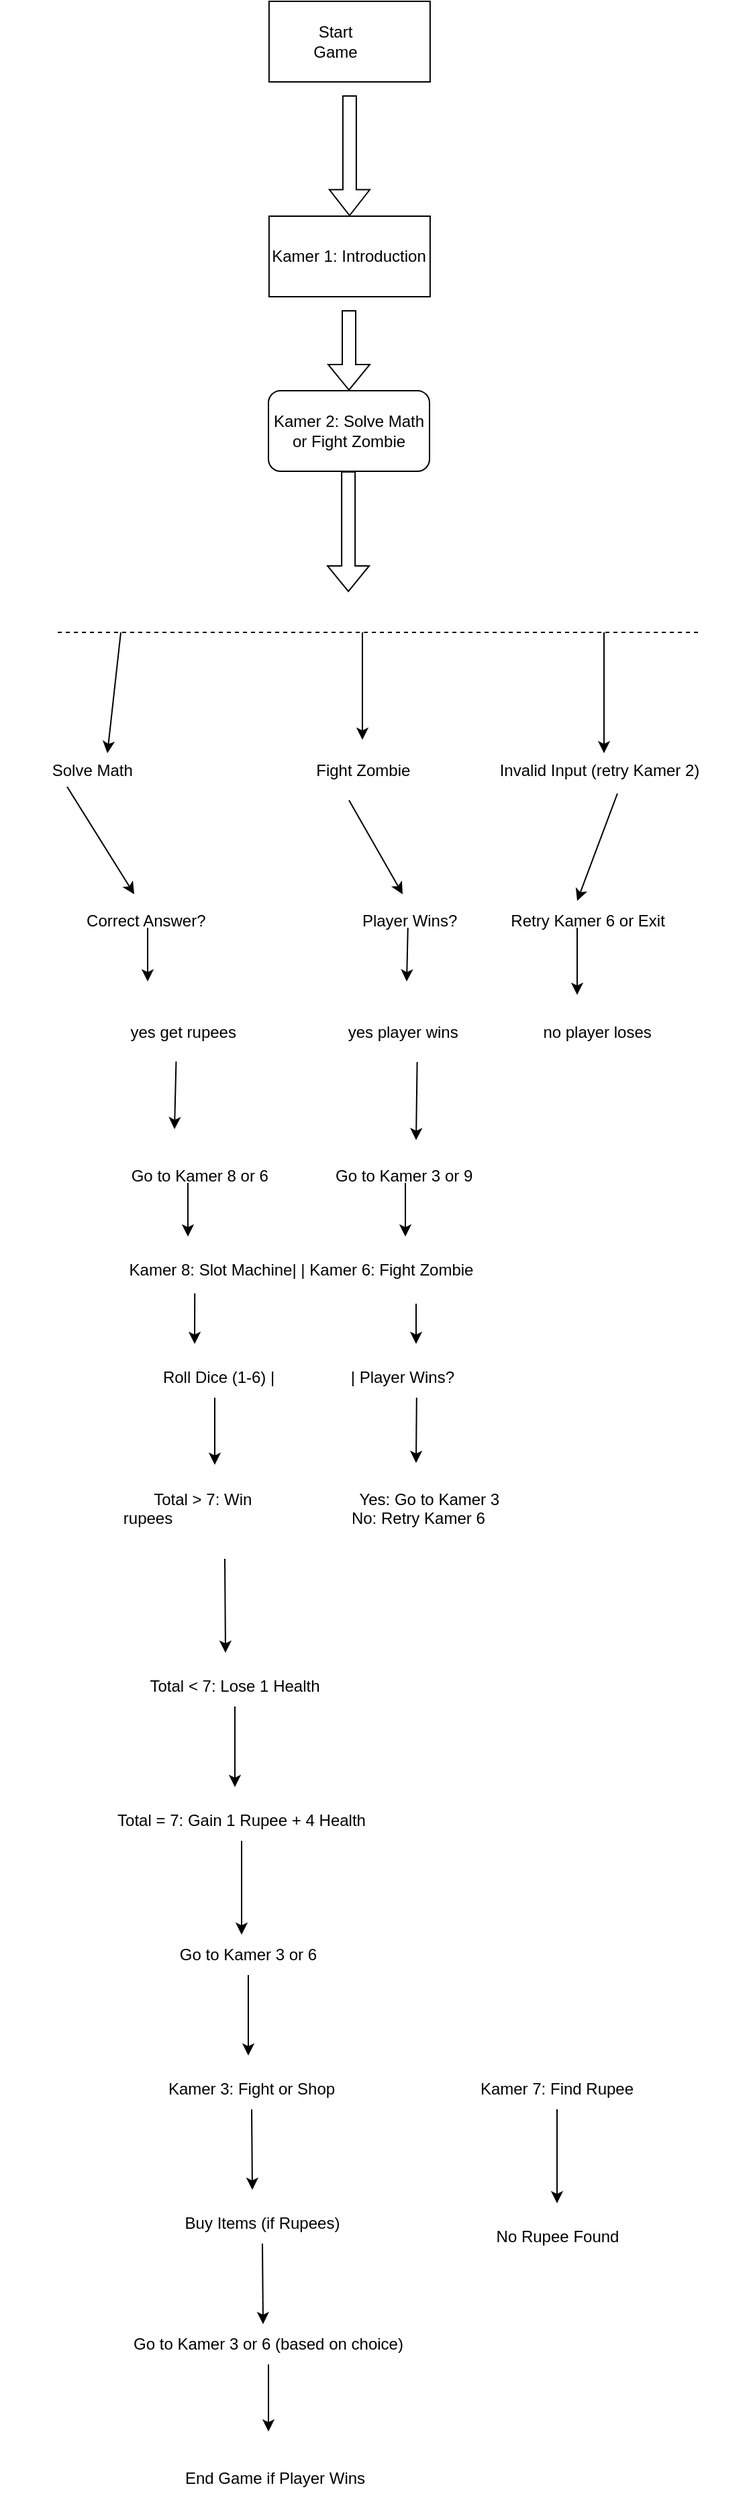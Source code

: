<mxfile version="24.9.1">
  <diagram name="Pagina-1" id="JpfNdnVHHIo1x3PjJASN">
    <mxGraphModel dx="1105" dy="586" grid="1" gridSize="10" guides="1" tooltips="1" connect="1" arrows="1" fold="1" page="1" pageScale="1" pageWidth="827" pageHeight="1169" math="0" shadow="0">
      <root>
        <mxCell id="0" />
        <mxCell id="1" parent="0" />
        <mxCell id="45hrbNh24pvksnxXoReW-7" value="" style="rounded=0;whiteSpace=wrap;html=1;" vertex="1" parent="1">
          <mxGeometry x="310.45" width="120" height="60" as="geometry" />
        </mxCell>
        <mxCell id="45hrbNh24pvksnxXoReW-8" value="&lt;span class=&quot;hljs-string&quot;&gt;Start&lt;/span&gt; &lt;span class=&quot;hljs-string&quot;&gt;Game&lt;/span&gt;" style="text;html=1;align=center;verticalAlign=middle;whiteSpace=wrap;rounded=0;" vertex="1" parent="1">
          <mxGeometry x="330.45" y="15" width="60" height="30" as="geometry" />
        </mxCell>
        <mxCell id="45hrbNh24pvksnxXoReW-11" value="" style="shape=flexArrow;endArrow=classic;html=1;rounded=0;endWidth=19.091;endSize=6.064;exitX=0.75;exitY=1;exitDx=0;exitDy=0;" edge="1" parent="1" target="45hrbNh24pvksnxXoReW-12">
          <mxGeometry width="50" height="50" relative="1" as="geometry">
            <mxPoint x="370.45" y="70" as="sourcePoint" />
            <mxPoint x="370.45" y="150" as="targetPoint" />
          </mxGeometry>
        </mxCell>
        <mxCell id="45hrbNh24pvksnxXoReW-12" value="" style="rounded=0;whiteSpace=wrap;html=1;" vertex="1" parent="1">
          <mxGeometry x="310.45" y="160" width="120" height="60" as="geometry" />
        </mxCell>
        <mxCell id="45hrbNh24pvksnxXoReW-13" value="&lt;span class=&quot;hljs-attr&quot;&gt;Kamer 1:&lt;/span&gt; &lt;span class=&quot;hljs-string&quot;&gt;Introduction&lt;/span&gt;" style="text;html=1;align=center;verticalAlign=middle;whiteSpace=wrap;rounded=0;" vertex="1" parent="1">
          <mxGeometry x="310.45" y="160" width="120" height="60" as="geometry" />
        </mxCell>
        <mxCell id="45hrbNh24pvksnxXoReW-14" value="" style="shape=flexArrow;endArrow=classic;html=1;rounded=0;" edge="1" parent="1" target="45hrbNh24pvksnxXoReW-15">
          <mxGeometry width="50" height="50" relative="1" as="geometry">
            <mxPoint x="370" y="230" as="sourcePoint" />
            <mxPoint x="370" y="320" as="targetPoint" />
          </mxGeometry>
        </mxCell>
        <mxCell id="45hrbNh24pvksnxXoReW-15" value="&lt;span class=&quot;hljs-attr&quot;&gt;Kamer 2:&lt;/span&gt; &lt;span class=&quot;hljs-string&quot;&gt;Solve&lt;/span&gt; &lt;span class=&quot;hljs-string&quot;&gt;Math&lt;/span&gt; &lt;span class=&quot;hljs-string&quot;&gt;or&lt;/span&gt; &lt;span class=&quot;hljs-string&quot;&gt;Fight&lt;/span&gt; &lt;span class=&quot;hljs-string&quot;&gt;Zombie&lt;/span&gt;" style="rounded=1;whiteSpace=wrap;html=1;" vertex="1" parent="1">
          <mxGeometry x="310.0" y="290" width="120" height="60" as="geometry" />
        </mxCell>
        <mxCell id="45hrbNh24pvksnxXoReW-17" value="" style="shape=flexArrow;endArrow=classic;html=1;rounded=0;" edge="1" parent="1">
          <mxGeometry width="50" height="50" relative="1" as="geometry">
            <mxPoint x="369.55" y="350" as="sourcePoint" />
            <mxPoint x="369.55" y="440" as="targetPoint" />
          </mxGeometry>
        </mxCell>
        <mxCell id="45hrbNh24pvksnxXoReW-18" value="" style="endArrow=none;dashed=1;html=1;rounded=0;" edge="1" parent="1">
          <mxGeometry width="50" height="50" relative="1" as="geometry">
            <mxPoint x="630" y="470" as="sourcePoint" />
            <mxPoint x="150" y="470" as="targetPoint" />
          </mxGeometry>
        </mxCell>
        <mxCell id="45hrbNh24pvksnxXoReW-21" value="&lt;span class=&quot;hljs-string&quot;&gt;Solve&lt;/span&gt; &lt;span class=&quot;hljs-string&quot;&gt;Math&amp;nbsp; &amp;nbsp; &amp;nbsp; &amp;nbsp; &amp;nbsp; &amp;nbsp; &amp;nbsp; &amp;nbsp; &amp;nbsp; &amp;nbsp; &amp;nbsp; &amp;nbsp; &amp;nbsp; &amp;nbsp; &amp;nbsp; &amp;nbsp; &amp;nbsp; &amp;nbsp; &amp;nbsp; &amp;nbsp;&amp;nbsp;&lt;/span&gt;           &lt;span class=&quot;hljs-string&quot;&gt;Fight&lt;/span&gt; &lt;span class=&quot;hljs-string&quot;&gt;Zombie&amp;nbsp; &amp;nbsp; &amp;nbsp; &amp;nbsp; &amp;nbsp; &amp;nbsp; &amp;nbsp; &amp;nbsp; &amp;nbsp; &amp;nbsp;&lt;/span&gt;        &lt;span class=&quot;hljs-string&quot;&gt;Invalid&lt;/span&gt; &lt;span class=&quot;hljs-string&quot;&gt;Input&lt;/span&gt; &lt;span class=&quot;hljs-string&quot;&gt;(retry&lt;/span&gt; &lt;span class=&quot;hljs-string&quot;&gt;Kamer&lt;/span&gt; &lt;span class=&quot;hljs-number&quot;&gt;2&lt;/span&gt;&lt;span class=&quot;hljs-string&quot;&gt;)&lt;/span&gt;" style="text;html=1;align=center;verticalAlign=middle;whiteSpace=wrap;rounded=0;" vertex="1" parent="1">
          <mxGeometry x="140" y="550" width="500" height="45" as="geometry" />
        </mxCell>
        <mxCell id="45hrbNh24pvksnxXoReW-22" value="" style="endArrow=classic;html=1;rounded=0;" edge="1" parent="1">
          <mxGeometry width="50" height="50" relative="1" as="geometry">
            <mxPoint x="200" y="470" as="sourcePoint" />
            <mxPoint x="190" y="560" as="targetPoint" />
          </mxGeometry>
        </mxCell>
        <mxCell id="45hrbNh24pvksnxXoReW-23" value="" style="endArrow=classic;html=1;rounded=0;" edge="1" parent="1">
          <mxGeometry width="50" height="50" relative="1" as="geometry">
            <mxPoint x="380" y="470" as="sourcePoint" />
            <mxPoint x="380" y="550" as="targetPoint" />
          </mxGeometry>
        </mxCell>
        <mxCell id="45hrbNh24pvksnxXoReW-24" value="" style="endArrow=classic;html=1;rounded=0;" edge="1" parent="1">
          <mxGeometry width="50" height="50" relative="1" as="geometry">
            <mxPoint x="560" y="470" as="sourcePoint" />
            <mxPoint x="560" y="560" as="targetPoint" />
          </mxGeometry>
        </mxCell>
        <mxCell id="45hrbNh24pvksnxXoReW-25" value="&lt;span class=&quot;hljs-string&quot;&gt;Correct&lt;/span&gt; &lt;span class=&quot;hljs-string&quot;&gt;Answer?&amp;nbsp; &amp;nbsp; &amp;nbsp; &amp;nbsp; &amp;nbsp; &amp;nbsp; &amp;nbsp; &amp;nbsp; &amp;nbsp; &amp;nbsp; &amp;nbsp; &amp;nbsp; &amp;nbsp; &amp;nbsp; &amp;nbsp; &amp;nbsp; &amp;nbsp;&amp;nbsp;&lt;/span&gt;        &lt;span class=&quot;hljs-string&quot;&gt;Player&lt;/span&gt; &lt;span class=&quot;hljs-string&quot;&gt;Wins?&amp;nbsp; &amp;nbsp; &amp;nbsp; &amp;nbsp; &amp;nbsp; &amp;nbsp;&lt;/span&gt;&amp;nbsp;&lt;span class=&quot;hljs-string&quot;&gt;Retry&lt;/span&gt; &lt;span class=&quot;hljs-string&quot;&gt;Kamer&lt;/span&gt; &lt;span class=&quot;hljs-number&quot;&gt;6&lt;/span&gt; &lt;span class=&quot;hljs-string&quot;&gt;or&lt;/span&gt; &lt;span class=&quot;hljs-string&quot;&gt;Exit&lt;/span&gt;" style="text;html=1;align=center;verticalAlign=middle;whiteSpace=wrap;rounded=0;" vertex="1" parent="1">
          <mxGeometry x="110" y="670" width="560" height="30" as="geometry" />
        </mxCell>
        <mxCell id="45hrbNh24pvksnxXoReW-26" value="" style="endArrow=classic;html=1;rounded=0;" edge="1" parent="1">
          <mxGeometry width="50" height="50" relative="1" as="geometry">
            <mxPoint x="370" y="595" as="sourcePoint" />
            <mxPoint x="410" y="665" as="targetPoint" />
          </mxGeometry>
        </mxCell>
        <mxCell id="45hrbNh24pvksnxXoReW-27" value="" style="endArrow=classic;html=1;rounded=0;" edge="1" parent="1">
          <mxGeometry width="50" height="50" relative="1" as="geometry">
            <mxPoint x="570" y="590" as="sourcePoint" />
            <mxPoint x="540" y="670" as="targetPoint" />
          </mxGeometry>
        </mxCell>
        <mxCell id="45hrbNh24pvksnxXoReW-28" value="" style="endArrow=classic;html=1;rounded=0;" edge="1" parent="1">
          <mxGeometry width="50" height="50" relative="1" as="geometry">
            <mxPoint x="160" y="585" as="sourcePoint" />
            <mxPoint x="210" y="665" as="targetPoint" />
          </mxGeometry>
        </mxCell>
        <mxCell id="45hrbNh24pvksnxXoReW-29" value="" style="endArrow=classic;html=1;rounded=0;" edge="1" parent="1">
          <mxGeometry width="50" height="50" relative="1" as="geometry">
            <mxPoint x="220" y="690" as="sourcePoint" />
            <mxPoint x="220" y="730" as="targetPoint" />
          </mxGeometry>
        </mxCell>
        <mxCell id="45hrbNh24pvksnxXoReW-30" value="" style="endArrow=classic;html=1;rounded=0;exitX=0.448;exitY=1.03;exitDx=0;exitDy=0;exitPerimeter=0;" edge="1" parent="1">
          <mxGeometry width="50" height="50" relative="1" as="geometry">
            <mxPoint x="413.88" y="690.0" as="sourcePoint" />
            <mxPoint x="413" y="730" as="targetPoint" />
          </mxGeometry>
        </mxCell>
        <mxCell id="45hrbNh24pvksnxXoReW-31" value="" style="endArrow=classic;html=1;rounded=0;" edge="1" parent="1">
          <mxGeometry width="50" height="50" relative="1" as="geometry">
            <mxPoint x="540" y="690" as="sourcePoint" />
            <mxPoint x="540" y="740" as="targetPoint" />
          </mxGeometry>
        </mxCell>
        <mxCell id="45hrbNh24pvksnxXoReW-32" value="yes get rupees&amp;nbsp; &amp;nbsp; &amp;nbsp; &amp;nbsp; &amp;nbsp; &amp;nbsp; &amp;nbsp; &amp;nbsp; &amp;nbsp; &amp;nbsp; &amp;nbsp; &amp;nbsp; &amp;nbsp;yes player wins&amp;nbsp; &amp;nbsp; &amp;nbsp; &amp;nbsp; &amp;nbsp; &amp;nbsp; &amp;nbsp; &amp;nbsp; &amp;nbsp; &amp;nbsp;no player loses&amp;nbsp; &amp;nbsp; &amp;nbsp; &amp;nbsp; &amp;nbsp; &amp;nbsp; &amp;nbsp; &amp;nbsp; &amp;nbsp; &amp;nbsp; &amp;nbsp; &amp;nbsp; &amp;nbsp; &amp;nbsp; &amp;nbsp; &amp;nbsp; &amp;nbsp; &amp;nbsp; &amp;nbsp; &amp;nbsp; &amp;nbsp; &amp;nbsp; &amp;nbsp;&amp;nbsp;" style="text;html=1;align=center;verticalAlign=middle;whiteSpace=wrap;rounded=0;" vertex="1" parent="1">
          <mxGeometry x="203" y="760" width="420" height="30" as="geometry" />
        </mxCell>
        <mxCell id="45hrbNh24pvksnxXoReW-33" value="" style="endArrow=classic;html=1;rounded=0;exitX=0.091;exitY=0.988;exitDx=0;exitDy=0;exitPerimeter=0;" edge="1" parent="1" source="45hrbNh24pvksnxXoReW-32">
          <mxGeometry width="50" height="50" relative="1" as="geometry">
            <mxPoint x="190" y="890" as="sourcePoint" />
            <mxPoint x="240" y="840" as="targetPoint" />
          </mxGeometry>
        </mxCell>
        <mxCell id="45hrbNh24pvksnxXoReW-34" value="" style="endArrow=classic;html=1;rounded=0;exitX=0.59;exitY=1.061;exitDx=0;exitDy=0;exitPerimeter=0;" edge="1" parent="1">
          <mxGeometry width="50" height="50" relative="1" as="geometry">
            <mxPoint x="420.8" y="790.0" as="sourcePoint" />
            <mxPoint x="420" y="848.17" as="targetPoint" />
          </mxGeometry>
        </mxCell>
        <mxCell id="45hrbNh24pvksnxXoReW-35" value="&lt;span class=&quot;hljs-string&quot;&gt;Go&lt;/span&gt; &lt;span class=&quot;hljs-string&quot;&gt;to&lt;/span&gt; &lt;span class=&quot;hljs-string&quot;&gt;Kamer&lt;/span&gt; &lt;span class=&quot;hljs-number&quot;&gt;8&lt;/span&gt; &lt;span class=&quot;hljs-string&quot;&gt;or&lt;/span&gt; &lt;span class=&quot;hljs-number&quot;&gt;6&lt;/span&gt;&amp;nbsp; &amp;nbsp; &amp;nbsp; &amp;nbsp; &amp;nbsp; &amp;nbsp; &amp;nbsp; &amp;nbsp;&lt;span class=&quot;hljs-string&quot;&gt;Go&lt;/span&gt; &lt;span class=&quot;hljs-string&quot;&gt;to&lt;/span&gt; &lt;span class=&quot;hljs-string&quot;&gt;Kamer&lt;/span&gt; &lt;span class=&quot;hljs-number&quot;&gt;3&lt;/span&gt; &lt;span class=&quot;hljs-string&quot;&gt;or&lt;/span&gt; &lt;span class=&quot;hljs-number&quot;&gt;9&lt;/span&gt;" style="text;html=1;align=center;verticalAlign=middle;whiteSpace=wrap;rounded=0;" vertex="1" parent="1">
          <mxGeometry x="200" y="860" width="270" height="30" as="geometry" />
        </mxCell>
        <mxCell id="45hrbNh24pvksnxXoReW-38" value="" style="endArrow=classic;html=1;rounded=0;" edge="1" parent="1">
          <mxGeometry width="50" height="50" relative="1" as="geometry">
            <mxPoint x="250" y="880" as="sourcePoint" />
            <mxPoint x="250" y="920" as="targetPoint" />
          </mxGeometry>
        </mxCell>
        <mxCell id="45hrbNh24pvksnxXoReW-39" value="" style="endArrow=classic;html=1;rounded=0;" edge="1" parent="1">
          <mxGeometry width="50" height="50" relative="1" as="geometry">
            <mxPoint x="412" y="880" as="sourcePoint" />
            <mxPoint x="412" y="920" as="targetPoint" />
          </mxGeometry>
        </mxCell>
        <mxCell id="45hrbNh24pvksnxXoReW-40" value="&lt;span class=&quot;hljs-attr&quot;&gt;Kamer 8:&lt;/span&gt; &lt;span class=&quot;hljs-string&quot;&gt;Slot&lt;/span&gt; &lt;span class=&quot;hljs-string&quot;&gt;Machine|&lt;/span&gt;   &lt;span class=&quot;hljs-string&quot;&gt;|&lt;/span&gt; &lt;span class=&quot;hljs-attr&quot;&gt;Kamer 6:&lt;/span&gt; &lt;span class=&quot;hljs-string&quot;&gt;Fight&lt;/span&gt; &lt;span class=&quot;hljs-string&quot;&gt;Zombie&lt;/span&gt;" style="text;html=1;align=center;verticalAlign=middle;whiteSpace=wrap;rounded=0;" vertex="1" parent="1">
          <mxGeometry x="202.28" y="930" width="265.45" height="30" as="geometry" />
        </mxCell>
        <mxCell id="45hrbNh24pvksnxXoReW-41" value="" style="endArrow=classic;html=1;rounded=0;" edge="1" parent="1">
          <mxGeometry width="50" height="50" relative="1" as="geometry">
            <mxPoint x="420" y="970" as="sourcePoint" />
            <mxPoint x="420" y="1000" as="targetPoint" />
          </mxGeometry>
        </mxCell>
        <mxCell id="45hrbNh24pvksnxXoReW-42" value="" style="endArrow=classic;html=1;rounded=0;exitX=0.199;exitY=1.074;exitDx=0;exitDy=0;exitPerimeter=0;" edge="1" parent="1" source="45hrbNh24pvksnxXoReW-40">
          <mxGeometry width="50" height="50" relative="1" as="geometry">
            <mxPoint x="210" y="1060" as="sourcePoint" />
            <mxPoint x="255" y="1000" as="targetPoint" />
          </mxGeometry>
        </mxCell>
        <mxCell id="45hrbNh24pvksnxXoReW-43" value="&lt;span class=&quot;hljs-string&quot;&gt;Roll&lt;/span&gt; &lt;span class=&quot;hljs-string&quot;&gt;Dice&lt;/span&gt; &lt;span class=&quot;hljs-string&quot;&gt;(1-6)&lt;/span&gt;   &lt;span class=&quot;hljs-string&quot;&gt;|&amp;nbsp; &amp;nbsp; &amp;nbsp; &amp;nbsp; &amp;nbsp; &amp;nbsp; &amp;nbsp; &amp;nbsp;&amp;nbsp;&lt;/span&gt;&amp;nbsp;&lt;span class=&quot;hljs-string&quot;&gt;|&lt;/span&gt; &lt;span class=&quot;hljs-string&quot;&gt;Player&lt;/span&gt; &lt;span class=&quot;hljs-string&quot;&gt;Wins?&lt;/span&gt;" style="text;html=1;align=center;verticalAlign=middle;whiteSpace=wrap;rounded=0;" vertex="1" parent="1">
          <mxGeometry x="140" y="1010" width="400" height="30" as="geometry" />
        </mxCell>
        <mxCell id="45hrbNh24pvksnxXoReW-46" value="" style="endArrow=classic;html=1;rounded=0;exitX=0.776;exitY=1.046;exitDx=0;exitDy=0;exitPerimeter=0;" edge="1" parent="1">
          <mxGeometry width="50" height="50" relative="1" as="geometry">
            <mxPoint x="420.4" y="1040.0" as="sourcePoint" />
            <mxPoint x="420" y="1088.62" as="targetPoint" />
          </mxGeometry>
        </mxCell>
        <mxCell id="45hrbNh24pvksnxXoReW-47" value="" style="endArrow=classic;html=1;rounded=0;" edge="1" parent="1">
          <mxGeometry width="50" height="50" relative="1" as="geometry">
            <mxPoint x="270" y="1040" as="sourcePoint" />
            <mxPoint x="270" y="1090" as="targetPoint" />
          </mxGeometry>
        </mxCell>
        <mxCell id="45hrbNh24pvksnxXoReW-48" value="&lt;span class=&quot;hljs-string&quot;&gt;Total&lt;/span&gt; &lt;span class=&quot;hljs-string&quot;&gt;&amp;gt;&lt;/span&gt; &lt;span class=&quot;hljs-attr&quot;&gt;7:&lt;/span&gt; &lt;span class=&quot;hljs-string&quot;&gt;Win&amp;nbsp; &amp;nbsp; &amp;nbsp; &amp;nbsp; &amp;nbsp; &amp;nbsp; &amp;nbsp; &amp;nbsp; &amp;nbsp; &amp;nbsp; &amp;nbsp; &amp;nbsp;&amp;nbsp;&lt;span class=&quot;hljs-attr&quot;&gt;Yes:&lt;/span&gt; &lt;span class=&quot;hljs-string&quot;&gt;Go&lt;/span&gt; &lt;span class=&quot;hljs-string&quot;&gt;to&lt;/span&gt; &lt;span class=&quot;hljs-string&quot;&gt;Kamer&lt;/span&gt; &lt;span class=&quot;hljs-number&quot;&gt;3&lt;/span&gt;&amp;nbsp;&lt;/span&gt;&lt;div&gt;&lt;span style=&quot;background-color: initial;&quot;&gt;rupees&amp;nbsp; &amp;nbsp; &amp;nbsp; &amp;nbsp; &amp;nbsp; &amp;nbsp; &amp;nbsp; &amp;nbsp; &amp;nbsp; &amp;nbsp; &amp;nbsp; &amp;nbsp; &amp;nbsp; &amp;nbsp; &amp;nbsp; &amp;nbsp; &amp;nbsp; &amp;nbsp; &amp;nbsp; &amp;nbsp;&amp;nbsp;&lt;/span&gt;&lt;span style=&quot;background-color: initial;&quot; class=&quot;hljs-attr&quot;&gt;No:&lt;/span&gt;&lt;span style=&quot;background-color: initial;&quot;&gt; &lt;/span&gt;&lt;span style=&quot;background-color: initial;&quot; class=&quot;hljs-string&quot;&gt;Retry&lt;/span&gt;&lt;span style=&quot;background-color: initial;&quot;&gt; &lt;/span&gt;&lt;span style=&quot;background-color: initial;&quot; class=&quot;hljs-string&quot;&gt;Kamer&lt;/span&gt;&lt;span style=&quot;background-color: initial;&quot;&gt; &lt;/span&gt;&lt;span style=&quot;background-color: initial;&quot; class=&quot;hljs-number&quot;&gt;6&lt;/span&gt;&lt;span style=&quot;background-color: initial;&quot;&gt;&amp;nbsp; &amp;nbsp; &amp;nbsp; &amp;nbsp; &amp;nbsp; &amp;nbsp; &amp;nbsp; &amp;nbsp; &amp;nbsp; &amp;nbsp;&amp;nbsp;&lt;/span&gt;&lt;/div&gt;" style="text;html=1;align=center;verticalAlign=middle;whiteSpace=wrap;rounded=0;" vertex="1" parent="1">
          <mxGeometry x="200" y="1100" width="310" height="60" as="geometry" />
        </mxCell>
        <mxCell id="45hrbNh24pvksnxXoReW-51" value="" style="endArrow=classic;html=1;rounded=0;exitX=0.25;exitY=1;exitDx=0;exitDy=0;" edge="1" parent="1" source="45hrbNh24pvksnxXoReW-48">
          <mxGeometry width="50" height="50" relative="1" as="geometry">
            <mxPoint x="230" y="1240" as="sourcePoint" />
            <mxPoint x="278" y="1230" as="targetPoint" />
          </mxGeometry>
        </mxCell>
        <mxCell id="45hrbNh24pvksnxXoReW-53" value="&lt;span class=&quot;hljs-string&quot;&gt;Total&lt;/span&gt; &lt;span class=&quot;hljs-string&quot;&gt;&amp;lt;&lt;/span&gt; &lt;span class=&quot;hljs-attr&quot;&gt;7:&lt;/span&gt; &lt;span class=&quot;hljs-string&quot;&gt;Lose&lt;/span&gt; &lt;span class=&quot;hljs-number&quot;&gt;1&lt;/span&gt; &lt;span class=&quot;hljs-string&quot;&gt;Health&lt;/span&gt;" style="text;html=1;align=center;verticalAlign=middle;whiteSpace=wrap;rounded=0;" vertex="1" parent="1">
          <mxGeometry x="200" y="1240" width="170" height="30" as="geometry" />
        </mxCell>
        <mxCell id="45hrbNh24pvksnxXoReW-55" value="" style="endArrow=classic;html=1;rounded=0;exitX=0.5;exitY=1;exitDx=0;exitDy=0;" edge="1" parent="1" source="45hrbNh24pvksnxXoReW-53">
          <mxGeometry width="50" height="50" relative="1" as="geometry">
            <mxPoint x="250" y="1380" as="sourcePoint" />
            <mxPoint x="285" y="1330" as="targetPoint" />
          </mxGeometry>
        </mxCell>
        <mxCell id="45hrbNh24pvksnxXoReW-56" value="&lt;span class=&quot;hljs-string&quot;&gt;Total&lt;/span&gt; &lt;span class=&quot;hljs-string&quot;&gt;=&lt;/span&gt; &lt;span class=&quot;hljs-attr&quot;&gt;7:&lt;/span&gt; &lt;span class=&quot;hljs-string&quot;&gt;Gain&lt;/span&gt; &lt;span class=&quot;hljs-number&quot;&gt;1&lt;/span&gt; &lt;span class=&quot;hljs-string&quot;&gt;Rupee&lt;/span&gt; &lt;span class=&quot;hljs-string&quot;&gt;+&lt;/span&gt; &lt;span class=&quot;hljs-number&quot;&gt;4&lt;/span&gt; &lt;span class=&quot;hljs-string&quot;&gt;Health&lt;/span&gt;" style="text;html=1;align=center;verticalAlign=middle;whiteSpace=wrap;rounded=0;" vertex="1" parent="1">
          <mxGeometry x="180" y="1340" width="220" height="30" as="geometry" />
        </mxCell>
        <mxCell id="45hrbNh24pvksnxXoReW-57" value="" style="endArrow=classic;html=1;rounded=0;exitX=0.5;exitY=1;exitDx=0;exitDy=0;" edge="1" parent="1" source="45hrbNh24pvksnxXoReW-56">
          <mxGeometry width="50" height="50" relative="1" as="geometry">
            <mxPoint x="265" y="1480" as="sourcePoint" />
            <mxPoint x="290" y="1440" as="targetPoint" />
          </mxGeometry>
        </mxCell>
        <mxCell id="45hrbNh24pvksnxXoReW-58" value="&lt;span class=&quot;hljs-string&quot;&gt;Go&lt;/span&gt; &lt;span class=&quot;hljs-string&quot;&gt;to&lt;/span&gt; &lt;span class=&quot;hljs-string&quot;&gt;Kamer&lt;/span&gt; &lt;span class=&quot;hljs-number&quot;&gt;3&lt;/span&gt; &lt;span class=&quot;hljs-string&quot;&gt;or&lt;/span&gt; &lt;span class=&quot;hljs-number&quot;&gt;6&lt;/span&gt;" style="text;html=1;align=center;verticalAlign=middle;whiteSpace=wrap;rounded=0;" vertex="1" parent="1">
          <mxGeometry x="140" y="1440" width="310" height="30" as="geometry" />
        </mxCell>
        <mxCell id="45hrbNh24pvksnxXoReW-59" value="" style="endArrow=classic;html=1;rounded=0;exitX=0.5;exitY=1;exitDx=0;exitDy=0;" edge="1" parent="1" source="45hrbNh24pvksnxXoReW-58">
          <mxGeometry width="50" height="50" relative="1" as="geometry">
            <mxPoint x="250" y="1630" as="sourcePoint" />
            <mxPoint x="295" y="1530" as="targetPoint" />
          </mxGeometry>
        </mxCell>
        <mxCell id="45hrbNh24pvksnxXoReW-60" value="&lt;span class=&quot;hljs-attr&quot;&gt;Kamer 3:&lt;/span&gt; &lt;span class=&quot;hljs-string&quot;&gt;Fight&lt;/span&gt; &lt;span class=&quot;hljs-string&quot;&gt;or&lt;/span&gt; &lt;span class=&quot;hljs-string&quot;&gt;Shop&lt;/span&gt;" style="text;html=1;align=center;verticalAlign=middle;whiteSpace=wrap;rounded=0;" vertex="1" parent="1">
          <mxGeometry x="180" y="1540" width="235" height="30" as="geometry" />
        </mxCell>
        <mxCell id="45hrbNh24pvksnxXoReW-61" value="&lt;span class=&quot;hljs-attr&quot;&gt;Kamer 7:&lt;/span&gt; &lt;span class=&quot;hljs-string&quot;&gt;Find&lt;/span&gt; &lt;span class=&quot;hljs-string&quot;&gt;Rupee&lt;/span&gt;" style="text;html=1;align=center;verticalAlign=middle;whiteSpace=wrap;rounded=0;" vertex="1" parent="1">
          <mxGeometry x="410" y="1540" width="230" height="30" as="geometry" />
        </mxCell>
        <mxCell id="45hrbNh24pvksnxXoReW-62" value="" style="endArrow=classic;html=1;rounded=0;exitX=0.5;exitY=1;exitDx=0;exitDy=0;" edge="1" parent="1" source="45hrbNh24pvksnxXoReW-61">
          <mxGeometry width="50" height="50" relative="1" as="geometry">
            <mxPoint x="480" y="1660" as="sourcePoint" />
            <mxPoint x="525" y="1640" as="targetPoint" />
          </mxGeometry>
        </mxCell>
        <mxCell id="45hrbNh24pvksnxXoReW-63" value="" style="endArrow=classic;html=1;rounded=0;exitX=0.5;exitY=1;exitDx=0;exitDy=0;" edge="1" parent="1" source="45hrbNh24pvksnxXoReW-60">
          <mxGeometry width="50" height="50" relative="1" as="geometry">
            <mxPoint x="260.45" y="1680" as="sourcePoint" />
            <mxPoint x="298" y="1630" as="targetPoint" />
          </mxGeometry>
        </mxCell>
        <mxCell id="45hrbNh24pvksnxXoReW-64" value="&lt;span class=&quot;hljs-string&quot;&gt;Buy&lt;/span&gt; &lt;span class=&quot;hljs-string&quot;&gt;Items&lt;/span&gt; &lt;span class=&quot;hljs-string&quot;&gt;(if&lt;/span&gt; &lt;span class=&quot;hljs-string&quot;&gt;Rupees)&lt;/span&gt;" style="text;html=1;align=center;verticalAlign=middle;whiteSpace=wrap;rounded=0;" vertex="1" parent="1">
          <mxGeometry x="203" y="1640" width="205" height="30" as="geometry" />
        </mxCell>
        <mxCell id="45hrbNh24pvksnxXoReW-65" value="&lt;span class=&quot;hljs-literal&quot;&gt;No&lt;/span&gt; &lt;span class=&quot;hljs-string&quot;&gt;Rupee&lt;/span&gt; &lt;span class=&quot;hljs-string&quot;&gt;Found&lt;/span&gt;" style="text;html=1;align=center;verticalAlign=middle;whiteSpace=wrap;rounded=0;" vertex="1" parent="1">
          <mxGeometry x="422.5" y="1650" width="205" height="30" as="geometry" />
        </mxCell>
        <mxCell id="45hrbNh24pvksnxXoReW-66" value="" style="endArrow=classic;html=1;rounded=0;exitX=0.5;exitY=1;exitDx=0;exitDy=0;" edge="1" parent="1" source="45hrbNh24pvksnxXoReW-64">
          <mxGeometry width="50" height="50" relative="1" as="geometry">
            <mxPoint x="270" y="1760" as="sourcePoint" />
            <mxPoint x="306" y="1730" as="targetPoint" />
          </mxGeometry>
        </mxCell>
        <mxCell id="45hrbNh24pvksnxXoReW-67" value="&lt;span class=&quot;hljs-string&quot;&gt;Go&lt;/span&gt; &lt;span class=&quot;hljs-string&quot;&gt;to&lt;/span&gt; &lt;span class=&quot;hljs-string&quot;&gt;Kamer&lt;/span&gt; &lt;span class=&quot;hljs-number&quot;&gt;3&lt;/span&gt; &lt;span class=&quot;hljs-string&quot;&gt;or&lt;/span&gt; &lt;span class=&quot;hljs-number&quot;&gt;6&lt;/span&gt; &lt;span class=&quot;hljs-string&quot;&gt;(based&lt;/span&gt; &lt;span class=&quot;hljs-string&quot;&gt;on&lt;/span&gt; &lt;span class=&quot;hljs-string&quot;&gt;choice)&lt;/span&gt;" style="text;html=1;align=center;verticalAlign=middle;whiteSpace=wrap;rounded=0;" vertex="1" parent="1">
          <mxGeometry x="200" y="1730" width="220" height="30" as="geometry" />
        </mxCell>
        <mxCell id="45hrbNh24pvksnxXoReW-69" value="" style="endArrow=classic;html=1;rounded=0;exitX=0.5;exitY=1;exitDx=0;exitDy=0;" edge="1" parent="1" source="45hrbNh24pvksnxXoReW-67">
          <mxGeometry width="50" height="50" relative="1" as="geometry">
            <mxPoint x="280.5" y="1900" as="sourcePoint" />
            <mxPoint x="310" y="1810" as="targetPoint" />
          </mxGeometry>
        </mxCell>
        <mxCell id="45hrbNh24pvksnxXoReW-70" value="&lt;span class=&quot;hljs-string&quot;&gt;End&lt;/span&gt; &lt;span class=&quot;hljs-string&quot;&gt;Game&lt;/span&gt; &lt;span class=&quot;hljs-string&quot;&gt;if&lt;/span&gt; &lt;span class=&quot;hljs-string&quot;&gt;Player&lt;/span&gt; &lt;span class=&quot;hljs-string&quot;&gt;Wins&lt;/span&gt;" style="text;html=1;align=center;verticalAlign=middle;whiteSpace=wrap;rounded=0;" vertex="1" parent="1">
          <mxGeometry x="180" y="1830" width="270" height="30" as="geometry" />
        </mxCell>
      </root>
    </mxGraphModel>
  </diagram>
</mxfile>

